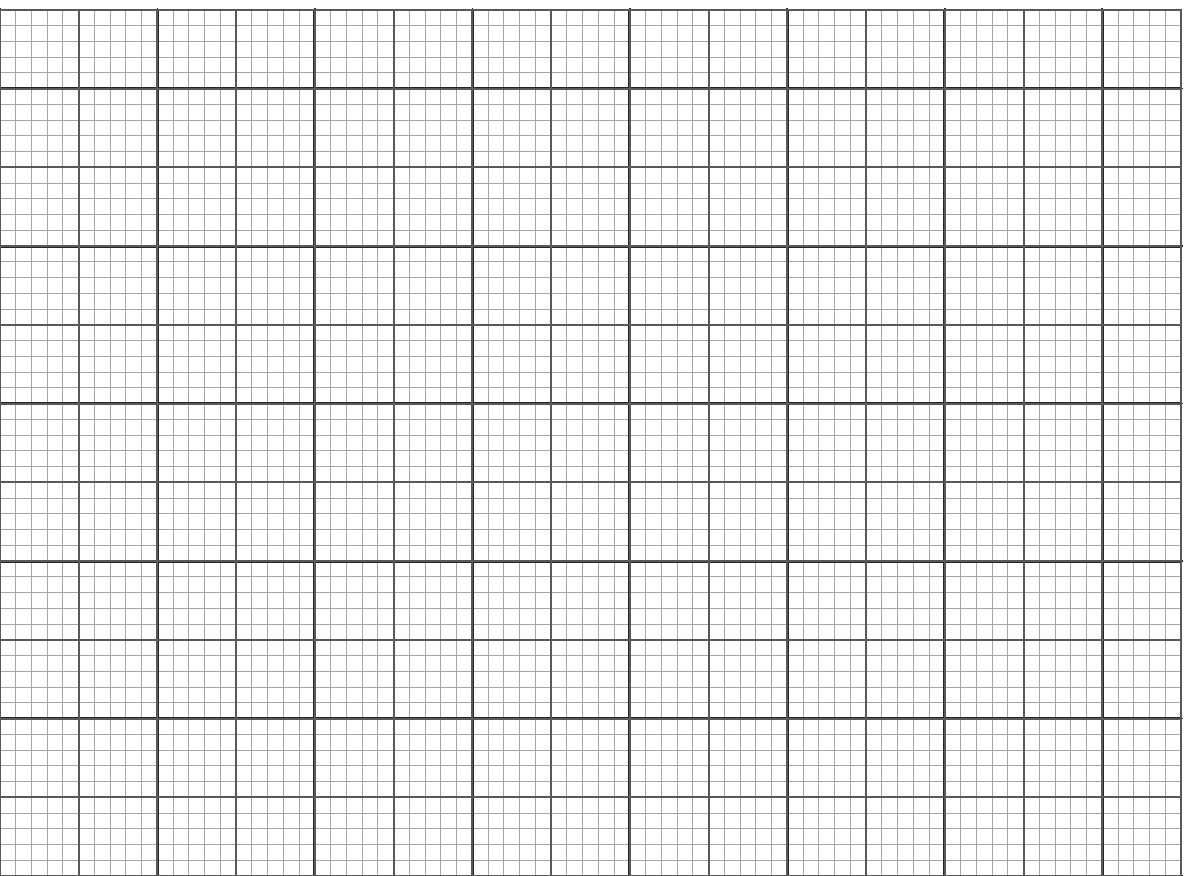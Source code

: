 % milimetricpaper.mp
% L. Nobre G.
% 2014

prologues := 1;

beginfig(1);
  numeric u, xsize, ysize, i, ticsize;
  numeric minstep, majstep, bigstep;
  pen minpen, majpen, bigpen;
  color mincolor, majcolor, bigcolor;
  u = 1mm;
  xsize = 15cm;
  ysize = 11cm;
  ticsize = 3u;
  minstep = 2u;
  majstep = 10u;
  bigstep = 20u;
  minpen = pencircle scaled 0pt;
  majpen = pencircle scaled 0.4pt;
  bigpen = pencircle scaled 0.99pt;
  mincolor = 0.65white;
  majcolor = 0.35white;
  bigcolor = 0.15white;
  for i=0 step minstep until xsize:
    draw (i,0)--(i,ysize) withpen minpen withcolor mincolor;
  endfor;
  for i=0 step minstep until ysize:
    draw (0,i)--(xsize,i) withpen minpen withcolor mincolor;
  endfor;
  for i=0 step bigstep until xsize:
    draw (i,-ticsize)--(i,ysize) withpen bigpen withcolor bigcolor;
  endfor;
  for i=0 step bigstep until ysize:
    draw (-ticsize,i)--(xsize,i) withpen bigpen withcolor bigcolor;
  endfor;
  for i=0 step majstep until xsize:
    draw (i,0)--(i,ysize) withpen majpen withcolor majcolor;
  endfor;
  for i=0 step majstep until ysize:
    draw (0,i)--(xsize,i) withpen majpen withcolor majcolor;
  endfor;
endfig;

beginfig(2);
  drawarrow origin--(xsize,0) withpen bigpen;
  for i=majstep step majstep until xsize-2majstep:
    draw (i,-minstep)--(i,minstep) withpen majpen;
  endfor;
endfig;

end.
